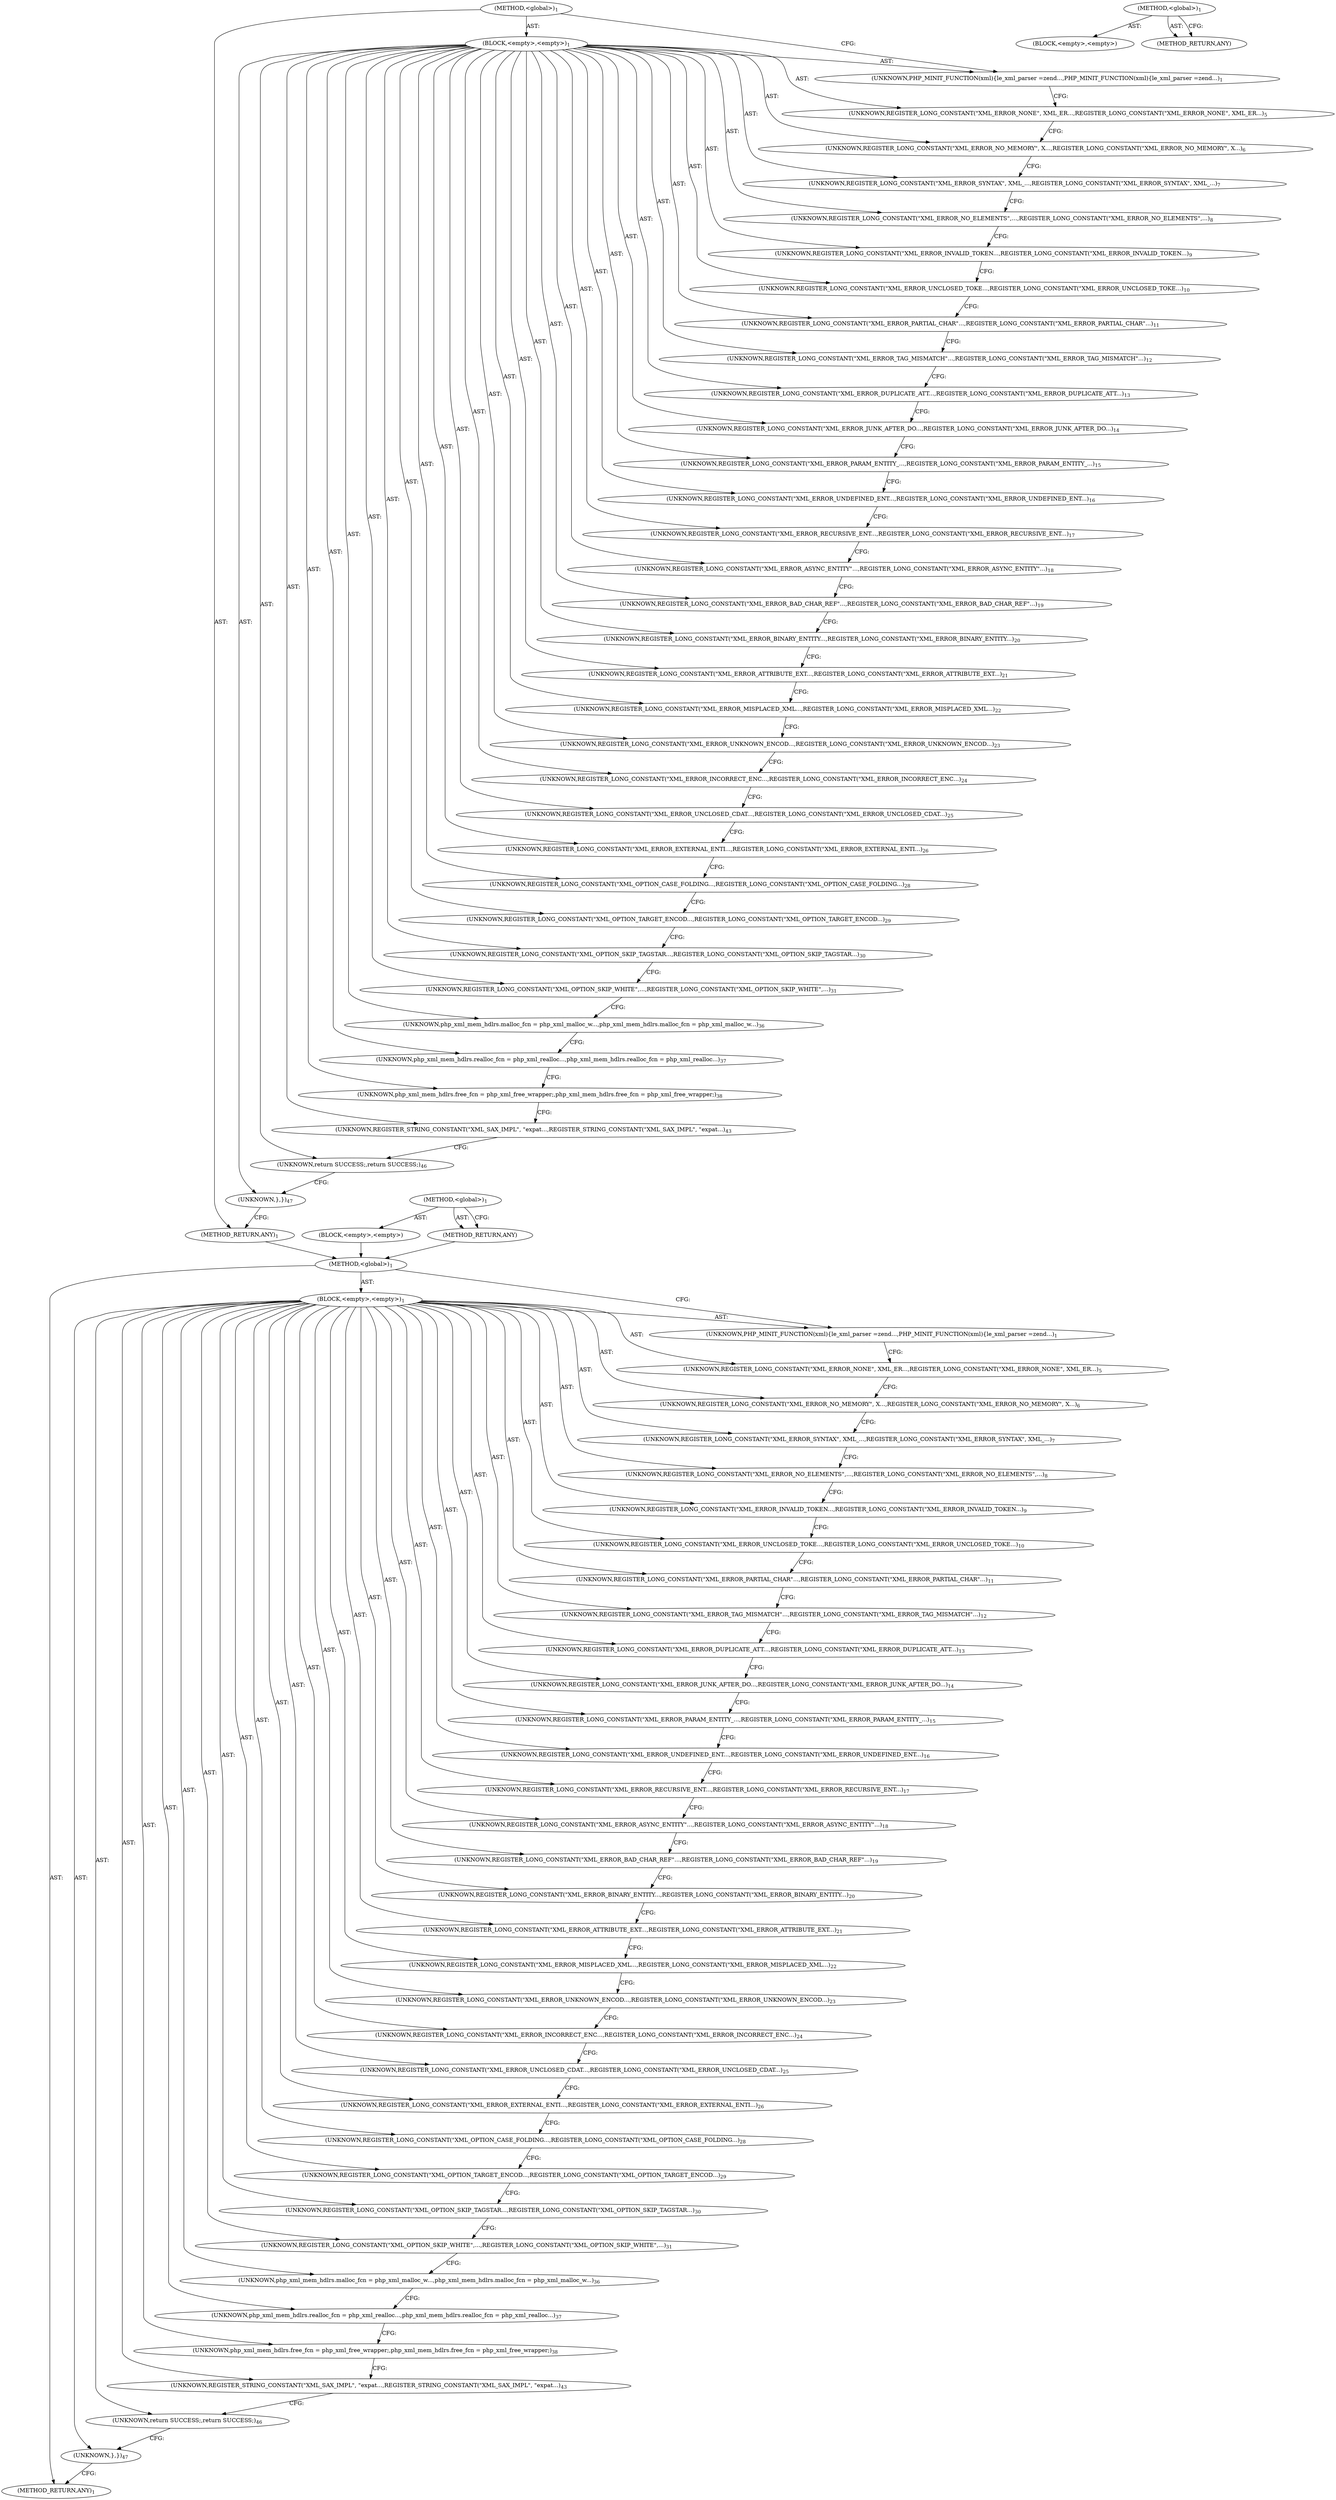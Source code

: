digraph "&lt;global&gt;" {
vulnerable_6 [label=<(METHOD,&lt;global&gt;)<SUB>1</SUB>>];
vulnerable_7 [label=<(BLOCK,&lt;empty&gt;,&lt;empty&gt;)<SUB>1</SUB>>];
vulnerable_8 [label=<(UNKNOWN,PHP_MINIT_FUNCTION(xml)
{
	le_xml_parser =	zend...,PHP_MINIT_FUNCTION(xml)
{
	le_xml_parser =	zend...)<SUB>1</SUB>>];
vulnerable_9 [label=<(UNKNOWN,REGISTER_LONG_CONSTANT(&quot;XML_ERROR_NONE&quot;, XML_ER...,REGISTER_LONG_CONSTANT(&quot;XML_ERROR_NONE&quot;, XML_ER...)<SUB>5</SUB>>];
vulnerable_10 [label=<(UNKNOWN,REGISTER_LONG_CONSTANT(&quot;XML_ERROR_NO_MEMORY&quot;, X...,REGISTER_LONG_CONSTANT(&quot;XML_ERROR_NO_MEMORY&quot;, X...)<SUB>6</SUB>>];
vulnerable_11 [label=<(UNKNOWN,REGISTER_LONG_CONSTANT(&quot;XML_ERROR_SYNTAX&quot;, XML_...,REGISTER_LONG_CONSTANT(&quot;XML_ERROR_SYNTAX&quot;, XML_...)<SUB>7</SUB>>];
vulnerable_12 [label=<(UNKNOWN,REGISTER_LONG_CONSTANT(&quot;XML_ERROR_NO_ELEMENTS&quot;,...,REGISTER_LONG_CONSTANT(&quot;XML_ERROR_NO_ELEMENTS&quot;,...)<SUB>8</SUB>>];
vulnerable_13 [label=<(UNKNOWN,REGISTER_LONG_CONSTANT(&quot;XML_ERROR_INVALID_TOKEN...,REGISTER_LONG_CONSTANT(&quot;XML_ERROR_INVALID_TOKEN...)<SUB>9</SUB>>];
vulnerable_14 [label=<(UNKNOWN,REGISTER_LONG_CONSTANT(&quot;XML_ERROR_UNCLOSED_TOKE...,REGISTER_LONG_CONSTANT(&quot;XML_ERROR_UNCLOSED_TOKE...)<SUB>10</SUB>>];
vulnerable_15 [label=<(UNKNOWN,REGISTER_LONG_CONSTANT(&quot;XML_ERROR_PARTIAL_CHAR&quot;...,REGISTER_LONG_CONSTANT(&quot;XML_ERROR_PARTIAL_CHAR&quot;...)<SUB>11</SUB>>];
vulnerable_16 [label=<(UNKNOWN,REGISTER_LONG_CONSTANT(&quot;XML_ERROR_TAG_MISMATCH&quot;...,REGISTER_LONG_CONSTANT(&quot;XML_ERROR_TAG_MISMATCH&quot;...)<SUB>12</SUB>>];
vulnerable_17 [label=<(UNKNOWN,REGISTER_LONG_CONSTANT(&quot;XML_ERROR_DUPLICATE_ATT...,REGISTER_LONG_CONSTANT(&quot;XML_ERROR_DUPLICATE_ATT...)<SUB>13</SUB>>];
vulnerable_18 [label=<(UNKNOWN,REGISTER_LONG_CONSTANT(&quot;XML_ERROR_JUNK_AFTER_DO...,REGISTER_LONG_CONSTANT(&quot;XML_ERROR_JUNK_AFTER_DO...)<SUB>14</SUB>>];
vulnerable_19 [label=<(UNKNOWN,REGISTER_LONG_CONSTANT(&quot;XML_ERROR_PARAM_ENTITY_...,REGISTER_LONG_CONSTANT(&quot;XML_ERROR_PARAM_ENTITY_...)<SUB>15</SUB>>];
vulnerable_20 [label=<(UNKNOWN,REGISTER_LONG_CONSTANT(&quot;XML_ERROR_UNDEFINED_ENT...,REGISTER_LONG_CONSTANT(&quot;XML_ERROR_UNDEFINED_ENT...)<SUB>16</SUB>>];
vulnerable_21 [label=<(UNKNOWN,REGISTER_LONG_CONSTANT(&quot;XML_ERROR_RECURSIVE_ENT...,REGISTER_LONG_CONSTANT(&quot;XML_ERROR_RECURSIVE_ENT...)<SUB>17</SUB>>];
vulnerable_22 [label=<(UNKNOWN,REGISTER_LONG_CONSTANT(&quot;XML_ERROR_ASYNC_ENTITY&quot;...,REGISTER_LONG_CONSTANT(&quot;XML_ERROR_ASYNC_ENTITY&quot;...)<SUB>18</SUB>>];
vulnerable_23 [label=<(UNKNOWN,REGISTER_LONG_CONSTANT(&quot;XML_ERROR_BAD_CHAR_REF&quot;...,REGISTER_LONG_CONSTANT(&quot;XML_ERROR_BAD_CHAR_REF&quot;...)<SUB>19</SUB>>];
vulnerable_24 [label=<(UNKNOWN,REGISTER_LONG_CONSTANT(&quot;XML_ERROR_BINARY_ENTITY...,REGISTER_LONG_CONSTANT(&quot;XML_ERROR_BINARY_ENTITY...)<SUB>20</SUB>>];
vulnerable_25 [label=<(UNKNOWN,REGISTER_LONG_CONSTANT(&quot;XML_ERROR_ATTRIBUTE_EXT...,REGISTER_LONG_CONSTANT(&quot;XML_ERROR_ATTRIBUTE_EXT...)<SUB>21</SUB>>];
vulnerable_26 [label=<(UNKNOWN,REGISTER_LONG_CONSTANT(&quot;XML_ERROR_MISPLACED_XML...,REGISTER_LONG_CONSTANT(&quot;XML_ERROR_MISPLACED_XML...)<SUB>22</SUB>>];
vulnerable_27 [label=<(UNKNOWN,REGISTER_LONG_CONSTANT(&quot;XML_ERROR_UNKNOWN_ENCOD...,REGISTER_LONG_CONSTANT(&quot;XML_ERROR_UNKNOWN_ENCOD...)<SUB>23</SUB>>];
vulnerable_28 [label=<(UNKNOWN,REGISTER_LONG_CONSTANT(&quot;XML_ERROR_INCORRECT_ENC...,REGISTER_LONG_CONSTANT(&quot;XML_ERROR_INCORRECT_ENC...)<SUB>24</SUB>>];
vulnerable_29 [label=<(UNKNOWN,REGISTER_LONG_CONSTANT(&quot;XML_ERROR_UNCLOSED_CDAT...,REGISTER_LONG_CONSTANT(&quot;XML_ERROR_UNCLOSED_CDAT...)<SUB>25</SUB>>];
vulnerable_30 [label=<(UNKNOWN,REGISTER_LONG_CONSTANT(&quot;XML_ERROR_EXTERNAL_ENTI...,REGISTER_LONG_CONSTANT(&quot;XML_ERROR_EXTERNAL_ENTI...)<SUB>26</SUB>>];
vulnerable_31 [label=<(UNKNOWN,REGISTER_LONG_CONSTANT(&quot;XML_OPTION_CASE_FOLDING...,REGISTER_LONG_CONSTANT(&quot;XML_OPTION_CASE_FOLDING...)<SUB>28</SUB>>];
vulnerable_32 [label=<(UNKNOWN,REGISTER_LONG_CONSTANT(&quot;XML_OPTION_TARGET_ENCOD...,REGISTER_LONG_CONSTANT(&quot;XML_OPTION_TARGET_ENCOD...)<SUB>29</SUB>>];
vulnerable_33 [label=<(UNKNOWN,REGISTER_LONG_CONSTANT(&quot;XML_OPTION_SKIP_TAGSTAR...,REGISTER_LONG_CONSTANT(&quot;XML_OPTION_SKIP_TAGSTAR...)<SUB>30</SUB>>];
vulnerable_34 [label=<(UNKNOWN,REGISTER_LONG_CONSTANT(&quot;XML_OPTION_SKIP_WHITE&quot;,...,REGISTER_LONG_CONSTANT(&quot;XML_OPTION_SKIP_WHITE&quot;,...)<SUB>31</SUB>>];
vulnerable_35 [label=<(UNKNOWN,php_xml_mem_hdlrs.malloc_fcn = php_xml_malloc_w...,php_xml_mem_hdlrs.malloc_fcn = php_xml_malloc_w...)<SUB>36</SUB>>];
vulnerable_36 [label=<(UNKNOWN,php_xml_mem_hdlrs.realloc_fcn = php_xml_realloc...,php_xml_mem_hdlrs.realloc_fcn = php_xml_realloc...)<SUB>37</SUB>>];
vulnerable_37 [label=<(UNKNOWN,php_xml_mem_hdlrs.free_fcn = php_xml_free_wrapper;,php_xml_mem_hdlrs.free_fcn = php_xml_free_wrapper;)<SUB>38</SUB>>];
vulnerable_38 [label=<(UNKNOWN,REGISTER_STRING_CONSTANT(&quot;XML_SAX_IMPL&quot;, &quot;expat...,REGISTER_STRING_CONSTANT(&quot;XML_SAX_IMPL&quot;, &quot;expat...)<SUB>43</SUB>>];
vulnerable_39 [label=<(UNKNOWN,return SUCCESS;,return SUCCESS;)<SUB>46</SUB>>];
vulnerable_40 [label=<(UNKNOWN,},})<SUB>47</SUB>>];
vulnerable_41 [label=<(METHOD_RETURN,ANY)<SUB>1</SUB>>];
vulnerable_46 [label=<(METHOD,&lt;global&gt;)<SUB>1</SUB>>];
vulnerable_47 [label=<(BLOCK,&lt;empty&gt;,&lt;empty&gt;)>];
vulnerable_48 [label=<(METHOD_RETURN,ANY)>];
fixed_6 [label=<(METHOD,&lt;global&gt;)<SUB>1</SUB>>];
fixed_7 [label=<(BLOCK,&lt;empty&gt;,&lt;empty&gt;)<SUB>1</SUB>>];
fixed_8 [label=<(UNKNOWN,PHP_MINIT_FUNCTION(xml)
{
	le_xml_parser =	zend...,PHP_MINIT_FUNCTION(xml)
{
	le_xml_parser =	zend...)<SUB>1</SUB>>];
fixed_9 [label=<(UNKNOWN,REGISTER_LONG_CONSTANT(&quot;XML_ERROR_NONE&quot;, XML_ER...,REGISTER_LONG_CONSTANT(&quot;XML_ERROR_NONE&quot;, XML_ER...)<SUB>5</SUB>>];
fixed_10 [label=<(UNKNOWN,REGISTER_LONG_CONSTANT(&quot;XML_ERROR_NO_MEMORY&quot;, X...,REGISTER_LONG_CONSTANT(&quot;XML_ERROR_NO_MEMORY&quot;, X...)<SUB>6</SUB>>];
fixed_11 [label=<(UNKNOWN,REGISTER_LONG_CONSTANT(&quot;XML_ERROR_SYNTAX&quot;, XML_...,REGISTER_LONG_CONSTANT(&quot;XML_ERROR_SYNTAX&quot;, XML_...)<SUB>7</SUB>>];
fixed_12 [label=<(UNKNOWN,REGISTER_LONG_CONSTANT(&quot;XML_ERROR_NO_ELEMENTS&quot;,...,REGISTER_LONG_CONSTANT(&quot;XML_ERROR_NO_ELEMENTS&quot;,...)<SUB>8</SUB>>];
fixed_13 [label=<(UNKNOWN,REGISTER_LONG_CONSTANT(&quot;XML_ERROR_INVALID_TOKEN...,REGISTER_LONG_CONSTANT(&quot;XML_ERROR_INVALID_TOKEN...)<SUB>9</SUB>>];
fixed_14 [label=<(UNKNOWN,REGISTER_LONG_CONSTANT(&quot;XML_ERROR_UNCLOSED_TOKE...,REGISTER_LONG_CONSTANT(&quot;XML_ERROR_UNCLOSED_TOKE...)<SUB>10</SUB>>];
fixed_15 [label=<(UNKNOWN,REGISTER_LONG_CONSTANT(&quot;XML_ERROR_PARTIAL_CHAR&quot;...,REGISTER_LONG_CONSTANT(&quot;XML_ERROR_PARTIAL_CHAR&quot;...)<SUB>11</SUB>>];
fixed_16 [label=<(UNKNOWN,REGISTER_LONG_CONSTANT(&quot;XML_ERROR_TAG_MISMATCH&quot;...,REGISTER_LONG_CONSTANT(&quot;XML_ERROR_TAG_MISMATCH&quot;...)<SUB>12</SUB>>];
fixed_17 [label=<(UNKNOWN,REGISTER_LONG_CONSTANT(&quot;XML_ERROR_DUPLICATE_ATT...,REGISTER_LONG_CONSTANT(&quot;XML_ERROR_DUPLICATE_ATT...)<SUB>13</SUB>>];
fixed_18 [label=<(UNKNOWN,REGISTER_LONG_CONSTANT(&quot;XML_ERROR_JUNK_AFTER_DO...,REGISTER_LONG_CONSTANT(&quot;XML_ERROR_JUNK_AFTER_DO...)<SUB>14</SUB>>];
fixed_19 [label=<(UNKNOWN,REGISTER_LONG_CONSTANT(&quot;XML_ERROR_PARAM_ENTITY_...,REGISTER_LONG_CONSTANT(&quot;XML_ERROR_PARAM_ENTITY_...)<SUB>15</SUB>>];
fixed_20 [label=<(UNKNOWN,REGISTER_LONG_CONSTANT(&quot;XML_ERROR_UNDEFINED_ENT...,REGISTER_LONG_CONSTANT(&quot;XML_ERROR_UNDEFINED_ENT...)<SUB>16</SUB>>];
fixed_21 [label=<(UNKNOWN,REGISTER_LONG_CONSTANT(&quot;XML_ERROR_RECURSIVE_ENT...,REGISTER_LONG_CONSTANT(&quot;XML_ERROR_RECURSIVE_ENT...)<SUB>17</SUB>>];
fixed_22 [label=<(UNKNOWN,REGISTER_LONG_CONSTANT(&quot;XML_ERROR_ASYNC_ENTITY&quot;...,REGISTER_LONG_CONSTANT(&quot;XML_ERROR_ASYNC_ENTITY&quot;...)<SUB>18</SUB>>];
fixed_23 [label=<(UNKNOWN,REGISTER_LONG_CONSTANT(&quot;XML_ERROR_BAD_CHAR_REF&quot;...,REGISTER_LONG_CONSTANT(&quot;XML_ERROR_BAD_CHAR_REF&quot;...)<SUB>19</SUB>>];
fixed_24 [label=<(UNKNOWN,REGISTER_LONG_CONSTANT(&quot;XML_ERROR_BINARY_ENTITY...,REGISTER_LONG_CONSTANT(&quot;XML_ERROR_BINARY_ENTITY...)<SUB>20</SUB>>];
fixed_25 [label=<(UNKNOWN,REGISTER_LONG_CONSTANT(&quot;XML_ERROR_ATTRIBUTE_EXT...,REGISTER_LONG_CONSTANT(&quot;XML_ERROR_ATTRIBUTE_EXT...)<SUB>21</SUB>>];
fixed_26 [label=<(UNKNOWN,REGISTER_LONG_CONSTANT(&quot;XML_ERROR_MISPLACED_XML...,REGISTER_LONG_CONSTANT(&quot;XML_ERROR_MISPLACED_XML...)<SUB>22</SUB>>];
fixed_27 [label=<(UNKNOWN,REGISTER_LONG_CONSTANT(&quot;XML_ERROR_UNKNOWN_ENCOD...,REGISTER_LONG_CONSTANT(&quot;XML_ERROR_UNKNOWN_ENCOD...)<SUB>23</SUB>>];
fixed_28 [label=<(UNKNOWN,REGISTER_LONG_CONSTANT(&quot;XML_ERROR_INCORRECT_ENC...,REGISTER_LONG_CONSTANT(&quot;XML_ERROR_INCORRECT_ENC...)<SUB>24</SUB>>];
fixed_29 [label=<(UNKNOWN,REGISTER_LONG_CONSTANT(&quot;XML_ERROR_UNCLOSED_CDAT...,REGISTER_LONG_CONSTANT(&quot;XML_ERROR_UNCLOSED_CDAT...)<SUB>25</SUB>>];
fixed_30 [label=<(UNKNOWN,REGISTER_LONG_CONSTANT(&quot;XML_ERROR_EXTERNAL_ENTI...,REGISTER_LONG_CONSTANT(&quot;XML_ERROR_EXTERNAL_ENTI...)<SUB>26</SUB>>];
fixed_31 [label=<(UNKNOWN,REGISTER_LONG_CONSTANT(&quot;XML_OPTION_CASE_FOLDING...,REGISTER_LONG_CONSTANT(&quot;XML_OPTION_CASE_FOLDING...)<SUB>28</SUB>>];
fixed_32 [label=<(UNKNOWN,REGISTER_LONG_CONSTANT(&quot;XML_OPTION_TARGET_ENCOD...,REGISTER_LONG_CONSTANT(&quot;XML_OPTION_TARGET_ENCOD...)<SUB>29</SUB>>];
fixed_33 [label=<(UNKNOWN,REGISTER_LONG_CONSTANT(&quot;XML_OPTION_SKIP_TAGSTAR...,REGISTER_LONG_CONSTANT(&quot;XML_OPTION_SKIP_TAGSTAR...)<SUB>30</SUB>>];
fixed_34 [label=<(UNKNOWN,REGISTER_LONG_CONSTANT(&quot;XML_OPTION_SKIP_WHITE&quot;,...,REGISTER_LONG_CONSTANT(&quot;XML_OPTION_SKIP_WHITE&quot;,...)<SUB>31</SUB>>];
fixed_35 [label=<(UNKNOWN,php_xml_mem_hdlrs.malloc_fcn = php_xml_malloc_w...,php_xml_mem_hdlrs.malloc_fcn = php_xml_malloc_w...)<SUB>36</SUB>>];
fixed_36 [label=<(UNKNOWN,php_xml_mem_hdlrs.realloc_fcn = php_xml_realloc...,php_xml_mem_hdlrs.realloc_fcn = php_xml_realloc...)<SUB>37</SUB>>];
fixed_37 [label=<(UNKNOWN,php_xml_mem_hdlrs.free_fcn = php_xml_free_wrapper;,php_xml_mem_hdlrs.free_fcn = php_xml_free_wrapper;)<SUB>38</SUB>>];
fixed_38 [label=<(UNKNOWN,REGISTER_STRING_CONSTANT(&quot;XML_SAX_IMPL&quot;, &quot;expat...,REGISTER_STRING_CONSTANT(&quot;XML_SAX_IMPL&quot;, &quot;expat...)<SUB>43</SUB>>];
fixed_39 [label=<(UNKNOWN,return SUCCESS;,return SUCCESS;)<SUB>46</SUB>>];
fixed_40 [label=<(UNKNOWN,},})<SUB>47</SUB>>];
fixed_41 [label=<(METHOD_RETURN,ANY)<SUB>1</SUB>>];
fixed_46 [label=<(METHOD,&lt;global&gt;)<SUB>1</SUB>>];
fixed_47 [label=<(BLOCK,&lt;empty&gt;,&lt;empty&gt;)>];
fixed_48 [label=<(METHOD_RETURN,ANY)>];
vulnerable_6 -> vulnerable_7  [key=0, label="AST: "];
vulnerable_6 -> vulnerable_41  [key=0, label="AST: "];
vulnerable_6 -> vulnerable_8  [key=0, label="CFG: "];
vulnerable_7 -> vulnerable_8  [key=0, label="AST: "];
vulnerable_7 -> vulnerable_9  [key=0, label="AST: "];
vulnerable_7 -> vulnerable_10  [key=0, label="AST: "];
vulnerable_7 -> vulnerable_11  [key=0, label="AST: "];
vulnerable_7 -> vulnerable_12  [key=0, label="AST: "];
vulnerable_7 -> vulnerable_13  [key=0, label="AST: "];
vulnerable_7 -> vulnerable_14  [key=0, label="AST: "];
vulnerable_7 -> vulnerable_15  [key=0, label="AST: "];
vulnerable_7 -> vulnerable_16  [key=0, label="AST: "];
vulnerable_7 -> vulnerable_17  [key=0, label="AST: "];
vulnerable_7 -> vulnerable_18  [key=0, label="AST: "];
vulnerable_7 -> vulnerable_19  [key=0, label="AST: "];
vulnerable_7 -> vulnerable_20  [key=0, label="AST: "];
vulnerable_7 -> vulnerable_21  [key=0, label="AST: "];
vulnerable_7 -> vulnerable_22  [key=0, label="AST: "];
vulnerable_7 -> vulnerable_23  [key=0, label="AST: "];
vulnerable_7 -> vulnerable_24  [key=0, label="AST: "];
vulnerable_7 -> vulnerable_25  [key=0, label="AST: "];
vulnerable_7 -> vulnerable_26  [key=0, label="AST: "];
vulnerable_7 -> vulnerable_27  [key=0, label="AST: "];
vulnerable_7 -> vulnerable_28  [key=0, label="AST: "];
vulnerable_7 -> vulnerable_29  [key=0, label="AST: "];
vulnerable_7 -> vulnerable_30  [key=0, label="AST: "];
vulnerable_7 -> vulnerable_31  [key=0, label="AST: "];
vulnerable_7 -> vulnerable_32  [key=0, label="AST: "];
vulnerable_7 -> vulnerable_33  [key=0, label="AST: "];
vulnerable_7 -> vulnerable_34  [key=0, label="AST: "];
vulnerable_7 -> vulnerable_35  [key=0, label="AST: "];
vulnerable_7 -> vulnerable_36  [key=0, label="AST: "];
vulnerable_7 -> vulnerable_37  [key=0, label="AST: "];
vulnerable_7 -> vulnerable_38  [key=0, label="AST: "];
vulnerable_7 -> vulnerable_39  [key=0, label="AST: "];
vulnerable_7 -> vulnerable_40  [key=0, label="AST: "];
vulnerable_8 -> vulnerable_9  [key=0, label="CFG: "];
vulnerable_9 -> vulnerable_10  [key=0, label="CFG: "];
vulnerable_10 -> vulnerable_11  [key=0, label="CFG: "];
vulnerable_11 -> vulnerable_12  [key=0, label="CFG: "];
vulnerable_12 -> vulnerable_13  [key=0, label="CFG: "];
vulnerable_13 -> vulnerable_14  [key=0, label="CFG: "];
vulnerable_14 -> vulnerable_15  [key=0, label="CFG: "];
vulnerable_15 -> vulnerable_16  [key=0, label="CFG: "];
vulnerable_16 -> vulnerable_17  [key=0, label="CFG: "];
vulnerable_17 -> vulnerable_18  [key=0, label="CFG: "];
vulnerable_18 -> vulnerable_19  [key=0, label="CFG: "];
vulnerable_19 -> vulnerable_20  [key=0, label="CFG: "];
vulnerable_20 -> vulnerable_21  [key=0, label="CFG: "];
vulnerable_21 -> vulnerable_22  [key=0, label="CFG: "];
vulnerable_22 -> vulnerable_23  [key=0, label="CFG: "];
vulnerable_23 -> vulnerable_24  [key=0, label="CFG: "];
vulnerable_24 -> vulnerable_25  [key=0, label="CFG: "];
vulnerable_25 -> vulnerable_26  [key=0, label="CFG: "];
vulnerable_26 -> vulnerable_27  [key=0, label="CFG: "];
vulnerable_27 -> vulnerable_28  [key=0, label="CFG: "];
vulnerable_28 -> vulnerable_29  [key=0, label="CFG: "];
vulnerable_29 -> vulnerable_30  [key=0, label="CFG: "];
vulnerable_30 -> vulnerable_31  [key=0, label="CFG: "];
vulnerable_31 -> vulnerable_32  [key=0, label="CFG: "];
vulnerable_32 -> vulnerable_33  [key=0, label="CFG: "];
vulnerable_33 -> vulnerable_34  [key=0, label="CFG: "];
vulnerable_34 -> vulnerable_35  [key=0, label="CFG: "];
vulnerable_35 -> vulnerable_36  [key=0, label="CFG: "];
vulnerable_36 -> vulnerable_37  [key=0, label="CFG: "];
vulnerable_37 -> vulnerable_38  [key=0, label="CFG: "];
vulnerable_38 -> vulnerable_39  [key=0, label="CFG: "];
vulnerable_39 -> vulnerable_40  [key=0, label="CFG: "];
vulnerable_40 -> vulnerable_41  [key=0, label="CFG: "];
vulnerable_46 -> vulnerable_47  [key=0, label="AST: "];
vulnerable_46 -> vulnerable_48  [key=0, label="AST: "];
vulnerable_46 -> vulnerable_48  [key=1, label="CFG: "];
fixed_6 -> fixed_7  [key=0, label="AST: "];
fixed_6 -> fixed_41  [key=0, label="AST: "];
fixed_6 -> fixed_8  [key=0, label="CFG: "];
fixed_7 -> fixed_8  [key=0, label="AST: "];
fixed_7 -> fixed_9  [key=0, label="AST: "];
fixed_7 -> fixed_10  [key=0, label="AST: "];
fixed_7 -> fixed_11  [key=0, label="AST: "];
fixed_7 -> fixed_12  [key=0, label="AST: "];
fixed_7 -> fixed_13  [key=0, label="AST: "];
fixed_7 -> fixed_14  [key=0, label="AST: "];
fixed_7 -> fixed_15  [key=0, label="AST: "];
fixed_7 -> fixed_16  [key=0, label="AST: "];
fixed_7 -> fixed_17  [key=0, label="AST: "];
fixed_7 -> fixed_18  [key=0, label="AST: "];
fixed_7 -> fixed_19  [key=0, label="AST: "];
fixed_7 -> fixed_20  [key=0, label="AST: "];
fixed_7 -> fixed_21  [key=0, label="AST: "];
fixed_7 -> fixed_22  [key=0, label="AST: "];
fixed_7 -> fixed_23  [key=0, label="AST: "];
fixed_7 -> fixed_24  [key=0, label="AST: "];
fixed_7 -> fixed_25  [key=0, label="AST: "];
fixed_7 -> fixed_26  [key=0, label="AST: "];
fixed_7 -> fixed_27  [key=0, label="AST: "];
fixed_7 -> fixed_28  [key=0, label="AST: "];
fixed_7 -> fixed_29  [key=0, label="AST: "];
fixed_7 -> fixed_30  [key=0, label="AST: "];
fixed_7 -> fixed_31  [key=0, label="AST: "];
fixed_7 -> fixed_32  [key=0, label="AST: "];
fixed_7 -> fixed_33  [key=0, label="AST: "];
fixed_7 -> fixed_34  [key=0, label="AST: "];
fixed_7 -> fixed_35  [key=0, label="AST: "];
fixed_7 -> fixed_36  [key=0, label="AST: "];
fixed_7 -> fixed_37  [key=0, label="AST: "];
fixed_7 -> fixed_38  [key=0, label="AST: "];
fixed_7 -> fixed_39  [key=0, label="AST: "];
fixed_7 -> fixed_40  [key=0, label="AST: "];
fixed_8 -> fixed_9  [key=0, label="CFG: "];
fixed_9 -> fixed_10  [key=0, label="CFG: "];
fixed_10 -> fixed_11  [key=0, label="CFG: "];
fixed_11 -> fixed_12  [key=0, label="CFG: "];
fixed_12 -> fixed_13  [key=0, label="CFG: "];
fixed_13 -> fixed_14  [key=0, label="CFG: "];
fixed_14 -> fixed_15  [key=0, label="CFG: "];
fixed_15 -> fixed_16  [key=0, label="CFG: "];
fixed_16 -> fixed_17  [key=0, label="CFG: "];
fixed_17 -> fixed_18  [key=0, label="CFG: "];
fixed_18 -> fixed_19  [key=0, label="CFG: "];
fixed_19 -> fixed_20  [key=0, label="CFG: "];
fixed_20 -> fixed_21  [key=0, label="CFG: "];
fixed_21 -> fixed_22  [key=0, label="CFG: "];
fixed_22 -> fixed_23  [key=0, label="CFG: "];
fixed_23 -> fixed_24  [key=0, label="CFG: "];
fixed_24 -> fixed_25  [key=0, label="CFG: "];
fixed_25 -> fixed_26  [key=0, label="CFG: "];
fixed_26 -> fixed_27  [key=0, label="CFG: "];
fixed_27 -> fixed_28  [key=0, label="CFG: "];
fixed_28 -> fixed_29  [key=0, label="CFG: "];
fixed_29 -> fixed_30  [key=0, label="CFG: "];
fixed_30 -> fixed_31  [key=0, label="CFG: "];
fixed_31 -> fixed_32  [key=0, label="CFG: "];
fixed_32 -> fixed_33  [key=0, label="CFG: "];
fixed_33 -> fixed_34  [key=0, label="CFG: "];
fixed_34 -> fixed_35  [key=0, label="CFG: "];
fixed_35 -> fixed_36  [key=0, label="CFG: "];
fixed_36 -> fixed_37  [key=0, label="CFG: "];
fixed_37 -> fixed_38  [key=0, label="CFG: "];
fixed_38 -> fixed_39  [key=0, label="CFG: "];
fixed_39 -> fixed_40  [key=0, label="CFG: "];
fixed_40 -> fixed_41  [key=0, label="CFG: "];
fixed_41 -> vulnerable_6  [key=0];
fixed_46 -> fixed_47  [key=0, label="AST: "];
fixed_46 -> fixed_48  [key=0, label="AST: "];
fixed_46 -> fixed_48  [key=1, label="CFG: "];
fixed_47 -> vulnerable_6  [key=0];
fixed_48 -> vulnerable_6  [key=0];
}
